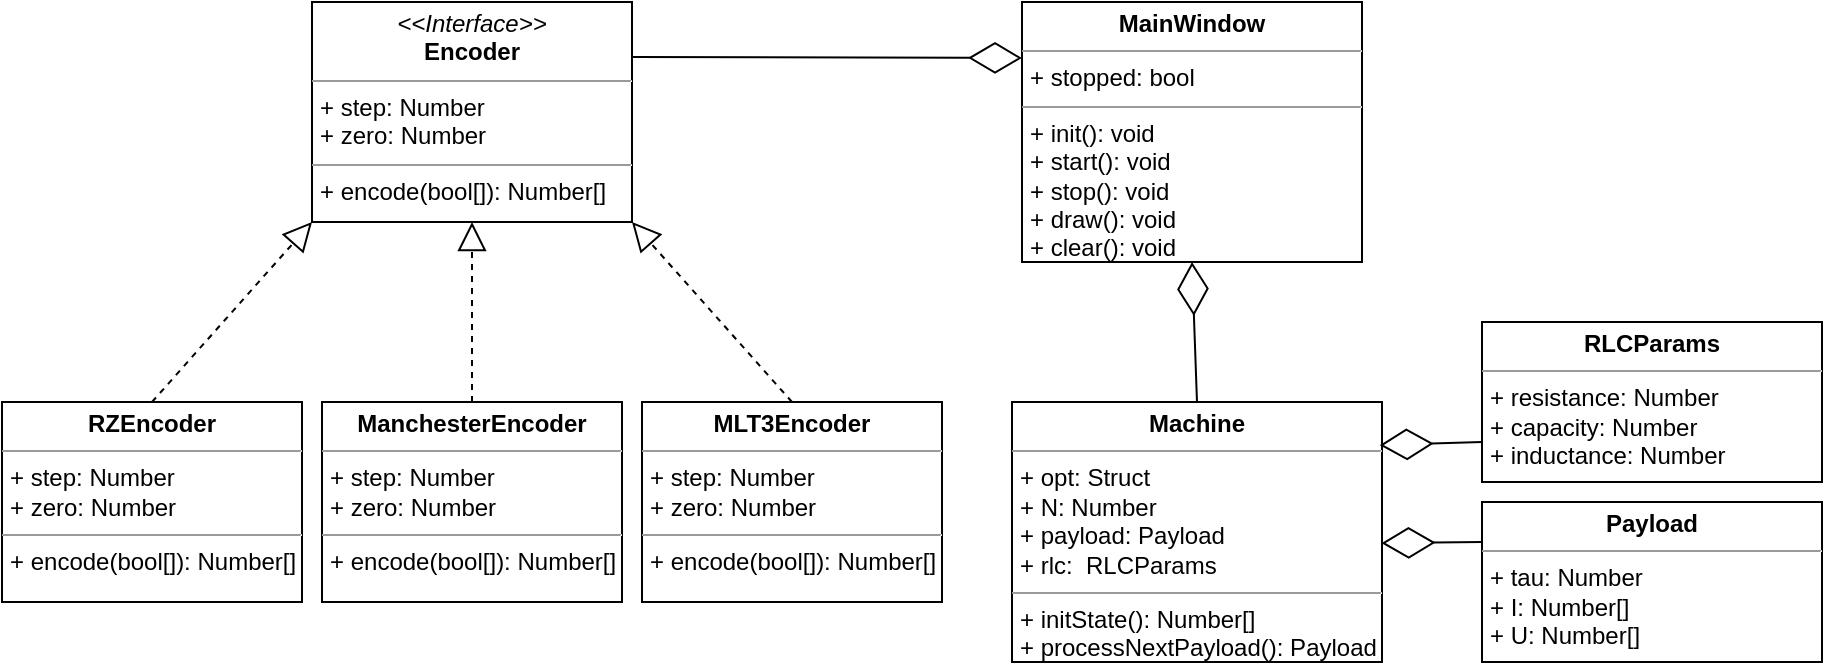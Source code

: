 <mxfile version="14.7.7" type="device"><diagram id="rDhuHxqffjmOyXFZRh-Y" name="Page-1"><mxGraphModel dx="1481" dy="592" grid="1" gridSize="10" guides="1" tooltips="1" connect="1" arrows="1" fold="1" page="1" pageScale="1" pageWidth="827" pageHeight="1169" math="0" shadow="0"><root><mxCell id="0"/><mxCell id="1" parent="0"/><mxCell id="F8Y_wmY-OL8o1STc1J6D-11" value="&lt;p style=&quot;margin: 0px ; margin-top: 4px ; text-align: center&quot;&gt;&lt;i&gt;&amp;lt;&amp;lt;Interface&amp;gt;&amp;gt;&lt;/i&gt;&lt;br&gt;&lt;b&gt;Encoder&lt;/b&gt;&lt;/p&gt;&lt;hr size=&quot;1&quot;&gt;&lt;p style=&quot;margin: 0px ; margin-left: 4px&quot;&gt;+ step: Number&lt;br&gt;+ zero: Number&lt;/p&gt;&lt;hr size=&quot;1&quot;&gt;&lt;p style=&quot;margin: 0px ; margin-left: 4px&quot;&gt;+ encode(bool[]): Number[]&lt;br&gt;&lt;/p&gt;" style="verticalAlign=top;align=left;overflow=fill;fontSize=12;fontFamily=Helvetica;html=1;" parent="1" vertex="1"><mxGeometry x="165" y="40" width="160" height="110" as="geometry"/></mxCell><mxCell id="F8Y_wmY-OL8o1STc1J6D-12" value="&lt;p style=&quot;margin: 0px ; margin-top: 4px ; text-align: center&quot;&gt;&lt;b&gt;RZEncoder&lt;/b&gt;&lt;/p&gt;&lt;hr size=&quot;1&quot;&gt;&lt;p style=&quot;margin: 0px ; margin-left: 4px&quot;&gt;+ step: Number&lt;br&gt;+ zero: Number&lt;/p&gt;&lt;hr size=&quot;1&quot;&gt;&lt;p style=&quot;margin: 0px ; margin-left: 4px&quot;&gt;+ encode(bool[]): Number[]&lt;br&gt;&lt;/p&gt;" style="verticalAlign=top;align=left;overflow=fill;fontSize=12;fontFamily=Helvetica;html=1;" parent="1" vertex="1"><mxGeometry x="10" y="240" width="150" height="100" as="geometry"/></mxCell><mxCell id="F8Y_wmY-OL8o1STc1J6D-13" value="&lt;p style=&quot;margin: 0px ; margin-top: 4px ; text-align: center&quot;&gt;&lt;b&gt;MLT3Encoder&lt;/b&gt;&lt;/p&gt;&lt;hr size=&quot;1&quot;&gt;&lt;p style=&quot;margin: 0px ; margin-left: 4px&quot;&gt;+ step: Number&lt;br&gt;+ zero: Number&lt;/p&gt;&lt;hr size=&quot;1&quot;&gt;&lt;p style=&quot;margin: 0px ; margin-left: 4px&quot;&gt;+ encode(bool[]): Number[]&lt;br&gt;&lt;/p&gt;" style="verticalAlign=top;align=left;overflow=fill;fontSize=12;fontFamily=Helvetica;html=1;" parent="1" vertex="1"><mxGeometry x="330" y="240" width="150" height="100" as="geometry"/></mxCell><mxCell id="F8Y_wmY-OL8o1STc1J6D-14" value="&lt;p style=&quot;margin: 0px ; margin-top: 4px ; text-align: center&quot;&gt;&lt;b&gt;ManchesterEncoder&lt;/b&gt;&lt;/p&gt;&lt;hr size=&quot;1&quot;&gt;&lt;p style=&quot;margin: 0px ; margin-left: 4px&quot;&gt;+ step: Number&lt;br&gt;+ zero: Number&lt;/p&gt;&lt;hr size=&quot;1&quot;&gt;&lt;p style=&quot;margin: 0px ; margin-left: 4px&quot;&gt;+ encode(bool[]): Number[]&lt;br&gt;&lt;/p&gt;" style="verticalAlign=top;align=left;overflow=fill;fontSize=12;fontFamily=Helvetica;html=1;" parent="1" vertex="1"><mxGeometry x="170" y="240" width="150" height="100" as="geometry"/></mxCell><mxCell id="F8Y_wmY-OL8o1STc1J6D-15" value="" style="endArrow=block;dashed=1;endFill=0;endSize=12;html=1;exitX=0.5;exitY=0;exitDx=0;exitDy=0;entryX=0;entryY=1;entryDx=0;entryDy=0;" parent="1" source="F8Y_wmY-OL8o1STc1J6D-12" target="F8Y_wmY-OL8o1STc1J6D-11" edge="1"><mxGeometry width="160" relative="1" as="geometry"><mxPoint x="270" y="170" as="sourcePoint"/><mxPoint x="430" y="170" as="targetPoint"/></mxGeometry></mxCell><mxCell id="F8Y_wmY-OL8o1STc1J6D-17" value="" style="endArrow=block;dashed=1;endFill=0;endSize=12;html=1;exitX=0.5;exitY=0;exitDx=0;exitDy=0;entryX=0.5;entryY=1;entryDx=0;entryDy=0;" parent="1" source="F8Y_wmY-OL8o1STc1J6D-14" target="F8Y_wmY-OL8o1STc1J6D-11" edge="1"><mxGeometry width="160" relative="1" as="geometry"><mxPoint x="260" y="130" as="sourcePoint"/><mxPoint x="170" y="160" as="targetPoint"/></mxGeometry></mxCell><mxCell id="F8Y_wmY-OL8o1STc1J6D-18" value="" style="endArrow=block;dashed=1;endFill=0;endSize=12;html=1;exitX=0.5;exitY=0;exitDx=0;exitDy=0;entryX=1;entryY=1;entryDx=0;entryDy=0;" parent="1" source="F8Y_wmY-OL8o1STc1J6D-13" target="F8Y_wmY-OL8o1STc1J6D-11" edge="1"><mxGeometry width="160" relative="1" as="geometry"><mxPoint x="105" y="210" as="sourcePoint"/><mxPoint x="290" y="80" as="targetPoint"/></mxGeometry></mxCell><mxCell id="F8Y_wmY-OL8o1STc1J6D-19" value="&lt;p style=&quot;margin: 0px ; margin-top: 4px ; text-align: center&quot;&gt;&lt;b&gt;MainWindow&lt;/b&gt;&lt;/p&gt;&lt;hr size=&quot;1&quot;&gt;&lt;p style=&quot;margin: 0px ; margin-left: 4px&quot;&gt;+ stopped: bool&lt;br&gt;&lt;/p&gt;&lt;hr size=&quot;1&quot;&gt;&lt;p style=&quot;margin: 0px ; margin-left: 4px&quot;&gt;+ init(): void&lt;br&gt;&lt;/p&gt;&lt;p style=&quot;margin: 0px ; margin-left: 4px&quot;&gt;+ start(): void&lt;/p&gt;&lt;p style=&quot;margin: 0px ; margin-left: 4px&quot;&gt;+ stop(): void&lt;/p&gt;&lt;p style=&quot;margin: 0px ; margin-left: 4px&quot;&gt;+ draw(): void&lt;/p&gt;&lt;p style=&quot;margin: 0px ; margin-left: 4px&quot;&gt;+ clear(): void&lt;/p&gt;" style="verticalAlign=top;align=left;overflow=fill;fontSize=12;fontFamily=Helvetica;html=1;" parent="1" vertex="1"><mxGeometry x="520" y="40" width="170" height="130" as="geometry"/></mxCell><mxCell id="F8Y_wmY-OL8o1STc1J6D-20" value="&lt;p style=&quot;margin: 0px ; margin-top: 4px ; text-align: center&quot;&gt;&lt;b&gt;Machine&lt;/b&gt;&lt;/p&gt;&lt;hr size=&quot;1&quot;&gt;&lt;p style=&quot;margin: 0px ; margin-left: 4px&quot;&gt;+ opt: Struct&lt;br&gt;&lt;/p&gt;&lt;p style=&quot;margin: 0px ; margin-left: 4px&quot;&gt;+ N: Number&lt;/p&gt;&lt;p style=&quot;margin: 0px ; margin-left: 4px&quot;&gt;+ payload: Payload&lt;/p&gt;&lt;p style=&quot;margin: 0px ; margin-left: 4px&quot;&gt;+ rlc:&amp;nbsp; RLCParams&lt;/p&gt;&lt;hr size=&quot;1&quot;&gt;&lt;p style=&quot;margin: 0px ; margin-left: 4px&quot;&gt;+ initState(): Number[]&lt;br&gt;&lt;/p&gt;&lt;p style=&quot;margin: 0px ; margin-left: 4px&quot;&gt;+ processNextPayload(): Payload&lt;/p&gt;&lt;p style=&quot;margin: 0px ; margin-left: 4px&quot;&gt;&lt;br&gt;&lt;/p&gt;" style="verticalAlign=top;align=left;overflow=fill;fontSize=12;fontFamily=Helvetica;html=1;" parent="1" vertex="1"><mxGeometry x="515" y="240" width="185" height="130" as="geometry"/></mxCell><mxCell id="F8Y_wmY-OL8o1STc1J6D-22" value="" style="endArrow=diamondThin;endFill=0;endSize=24;html=1;exitX=1;exitY=0.25;exitDx=0;exitDy=0;" parent="1" source="F8Y_wmY-OL8o1STc1J6D-11" edge="1"><mxGeometry width="160" relative="1" as="geometry"><mxPoint x="380" y="120" as="sourcePoint"/><mxPoint x="520" y="68" as="targetPoint"/></mxGeometry></mxCell><mxCell id="pNxGxnMw6Rj1HxgrHXZb-1" value="" style="endArrow=diamondThin;endFill=0;endSize=24;html=1;exitX=0.5;exitY=0;exitDx=0;exitDy=0;entryX=0.5;entryY=1;entryDx=0;entryDy=0;" parent="1" source="F8Y_wmY-OL8o1STc1J6D-20" target="F8Y_wmY-OL8o1STc1J6D-19" edge="1"><mxGeometry width="160" relative="1" as="geometry"><mxPoint x="370" y="207.5" as="sourcePoint"/><mxPoint x="600" y="180" as="targetPoint"/></mxGeometry></mxCell><mxCell id="XR2ZjSqtW-b5PVi3h2AG-1" value="&lt;p style=&quot;margin: 0px ; margin-top: 4px ; text-align: center&quot;&gt;&lt;b&gt;RLCParams&lt;/b&gt;&lt;/p&gt;&lt;hr size=&quot;1&quot;&gt;&lt;p style=&quot;margin: 0px ; margin-left: 4px&quot;&gt;+ resistance: Number&lt;br&gt;&lt;/p&gt;&lt;p style=&quot;margin: 0px ; margin-left: 4px&quot;&gt;+ capacity: Number&lt;/p&gt;&lt;p style=&quot;margin: 0px ; margin-left: 4px&quot;&gt;+ inductance: Number&lt;/p&gt;&lt;p style=&quot;margin: 0px ; margin-left: 4px&quot;&gt;&lt;br&gt;&lt;/p&gt;" style="verticalAlign=top;align=left;overflow=fill;fontSize=12;fontFamily=Helvetica;html=1;" vertex="1" parent="1"><mxGeometry x="750" y="200" width="170" height="80" as="geometry"/></mxCell><mxCell id="XR2ZjSqtW-b5PVi3h2AG-2" value="&lt;p style=&quot;margin: 0px ; margin-top: 4px ; text-align: center&quot;&gt;&lt;b&gt;Payload&lt;/b&gt;&lt;/p&gt;&lt;hr size=&quot;1&quot;&gt;&lt;p style=&quot;margin: 0px ; margin-left: 4px&quot;&gt;+ tau: Number&lt;br&gt;&lt;/p&gt;&lt;p style=&quot;margin: 0px ; margin-left: 4px&quot;&gt;+ I: Number[]&lt;/p&gt;&lt;p style=&quot;margin: 0px ; margin-left: 4px&quot;&gt;+ U: Number[]&lt;/p&gt;&lt;p style=&quot;margin: 0px ; margin-left: 4px&quot;&gt;&lt;br&gt;&lt;/p&gt;" style="verticalAlign=top;align=left;overflow=fill;fontSize=12;fontFamily=Helvetica;html=1;" vertex="1" parent="1"><mxGeometry x="750" y="290" width="170" height="80" as="geometry"/></mxCell><mxCell id="XR2ZjSqtW-b5PVi3h2AG-6" value="" style="endArrow=diamondThin;endFill=0;endSize=24;html=1;entryX=0.994;entryY=0.166;entryDx=0;entryDy=0;entryPerimeter=0;exitX=0;exitY=0.75;exitDx=0;exitDy=0;" edge="1" parent="1" source="XR2ZjSqtW-b5PVi3h2AG-1" target="F8Y_wmY-OL8o1STc1J6D-20"><mxGeometry width="160" relative="1" as="geometry"><mxPoint x="747" y="227" as="sourcePoint"/><mxPoint x="710" y="275" as="targetPoint"/></mxGeometry></mxCell><mxCell id="XR2ZjSqtW-b5PVi3h2AG-7" value="" style="endArrow=diamondThin;endFill=0;endSize=24;html=1;exitX=0;exitY=0.25;exitDx=0;exitDy=0;entryX=0.999;entryY=0.543;entryDx=0;entryDy=0;entryPerimeter=0;" edge="1" parent="1" source="XR2ZjSqtW-b5PVi3h2AG-2" target="F8Y_wmY-OL8o1STc1J6D-20"><mxGeometry width="160" relative="1" as="geometry"><mxPoint x="781.36" y="286.16" as="sourcePoint"/><mxPoint x="720" y="285" as="targetPoint"/></mxGeometry></mxCell></root></mxGraphModel></diagram></mxfile>